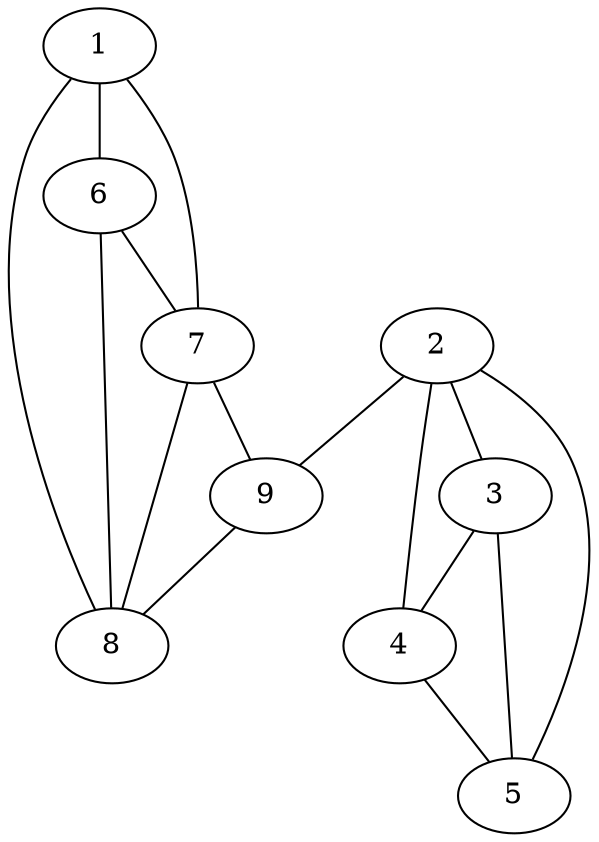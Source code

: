 graph pdb1a3s {
	1	 [aaLength=15,
		sequence=SGIALSRLAQERKAW,
		type=0];
	6	 [aaLength=4,
		sequence=GFVA,
		type=1];
	1 -- 6	 [distance0="21.0",
		frequency=1,
		type0=1];
	7	 [aaLength=7,
		sequence=LMNWECA,
		type=1];
	1 -- 7	 [distance0="36.0",
		frequency=1,
		type0=2];
	8	 [aaLength=7,
		sequence=GGLFKLR,
		type=1];
	1 -- 8	 [distance0="53.0",
		frequency=1,
		type0=3];
	2	 [aaLength=3,
		sequence=CLS,
		type=0];
	3	 [aaLength=13,
		sequence=ITIKQILLGIQEL,
		type=0];
	2 -- 3	 [distance0="14.0",
		distance1="0.0",
		frequency=2,
		type0=1,
		type1=4];
	4	 [aaLength=9,
		sequence=AQAEAYTIY,
		type=0];
	2 -- 4	 [distance0="36.0",
		frequency=1,
		type0=3];
	9	 [aaLength=4,
		sequence=PPKC,
		type=1];
	2 -- 9	 [distance0="21.0",
		frequency=1,
		type0=2];
	3 -- 4	 [distance0="22.0",
		distance1="0.0",
		frequency=2,
		type0=2,
		type1=4];
	5	 [aaLength=14,
		sequence=QNRVEYEKRVRAQA,
		type=0];
	4 -- 5	 [distance0="10.0",
		distance1="0.0",
		frequency=2,
		type0=1,
		type1=4];
	5 -- 2	 [distance0="46.0",
		frequency=1,
		type0=3];
	5 -- 3	 [distance0="32.0",
		frequency=1,
		type0=2];
	6 -- 7	 [distance0="15.0",
		distance1="0.0",
		frequency=2,
		type0=1,
		type1=4];
	6 -- 8	 [distance0="32.0",
		frequency=1,
		type0=3];
	7 -- 9	 [distance0="34.0",
		frequency=1,
		type0=3];
	8 -- 7	 [distance0="17.0",
		frequency=1,
		type0=1];
	9 -- 8	 [distance0="17.0",
		frequency=1,
		type0=1];
}
